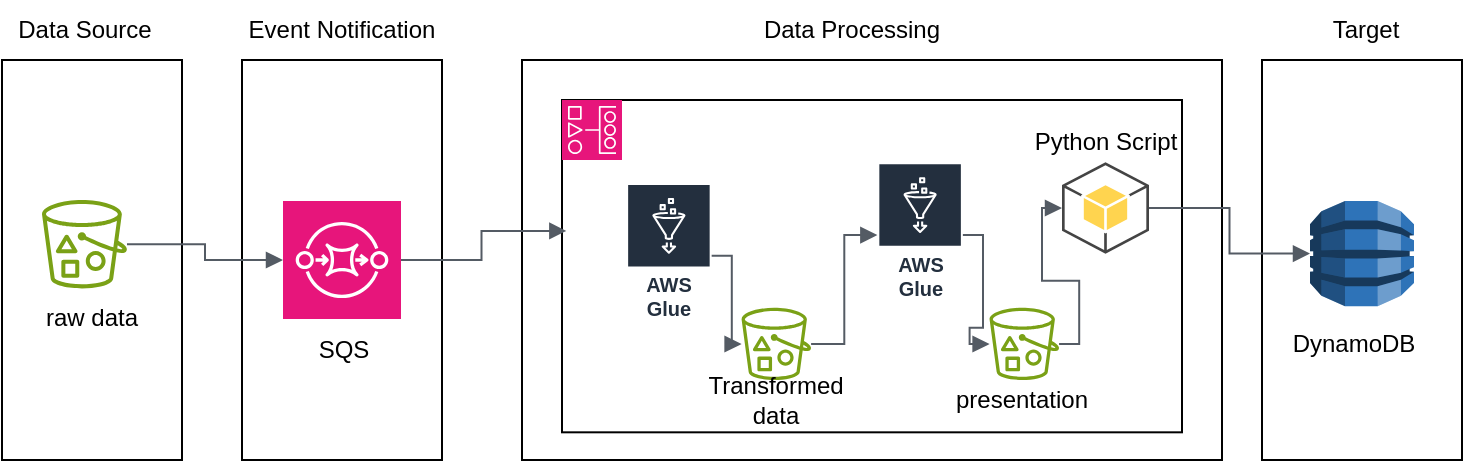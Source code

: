 <mxfile version="27.1.6">
  <diagram name="Page-1" id="WLIHEwgMQWzSAVIr-yDW">
    <mxGraphModel dx="1426" dy="791" grid="1" gridSize="10" guides="1" tooltips="1" connect="1" arrows="1" fold="1" page="1" pageScale="1" pageWidth="850" pageHeight="1100" math="0" shadow="0">
      <root>
        <mxCell id="0" />
        <mxCell id="1" parent="0" />
        <mxCell id="roTiI-cVfTf1T6BizycE-1" value="" style="rounded=0;whiteSpace=wrap;html=1;" vertex="1" parent="1">
          <mxGeometry x="40" y="120" width="90" height="200" as="geometry" />
        </mxCell>
        <mxCell id="roTiI-cVfTf1T6BizycE-2" value="" style="rounded=0;whiteSpace=wrap;html=1;" vertex="1" parent="1">
          <mxGeometry x="160" y="120" width="100" height="200" as="geometry" />
        </mxCell>
        <mxCell id="roTiI-cVfTf1T6BizycE-3" value="" style="rounded=0;whiteSpace=wrap;html=1;" vertex="1" parent="1">
          <mxGeometry x="300" y="120" width="350" height="200" as="geometry" />
        </mxCell>
        <mxCell id="roTiI-cVfTf1T6BizycE-4" value="" style="rounded=0;whiteSpace=wrap;html=1;" vertex="1" parent="1">
          <mxGeometry x="670" y="120" width="100" height="200" as="geometry" />
        </mxCell>
        <mxCell id="roTiI-cVfTf1T6BizycE-5" value="" style="sketch=0;outlineConnect=0;fontColor=#232F3E;gradientColor=none;fillColor=#7AA116;strokeColor=none;dashed=0;verticalLabelPosition=bottom;verticalAlign=top;align=center;html=1;fontSize=12;fontStyle=0;aspect=fixed;pointerEvents=1;shape=mxgraph.aws4.bucket_with_objects;" vertex="1" parent="1">
          <mxGeometry x="60" y="190" width="42.5" height="44.2" as="geometry" />
        </mxCell>
        <mxCell id="roTiI-cVfTf1T6BizycE-6" value="" style="sketch=0;points=[[0,0,0],[0.25,0,0],[0.5,0,0],[0.75,0,0],[1,0,0],[0,1,0],[0.25,1,0],[0.5,1,0],[0.75,1,0],[1,1,0],[0,0.25,0],[0,0.5,0],[0,0.75,0],[1,0.25,0],[1,0.5,0],[1,0.75,0]];outlineConnect=0;fontColor=#232F3E;fillColor=#E7157B;strokeColor=#ffffff;dashed=0;verticalLabelPosition=bottom;verticalAlign=top;align=center;html=1;fontSize=12;fontStyle=0;aspect=fixed;shape=mxgraph.aws4.resourceIcon;resIcon=mxgraph.aws4.sqs;" vertex="1" parent="1">
          <mxGeometry x="180.5" y="190.5" width="59" height="59" as="geometry" />
        </mxCell>
        <mxCell id="roTiI-cVfTf1T6BizycE-7" value="" style="group" vertex="1" connectable="0" parent="1">
          <mxGeometry x="320" y="140" width="310" height="170" as="geometry" />
        </mxCell>
        <mxCell id="roTiI-cVfTf1T6BizycE-8" value="" style="rounded=0;whiteSpace=wrap;html=1;" vertex="1" parent="roTiI-cVfTf1T6BizycE-7">
          <mxGeometry width="310" height="166.158" as="geometry" />
        </mxCell>
        <mxCell id="roTiI-cVfTf1T6BizycE-9" value="" style="sketch=0;points=[[0,0,0],[0.25,0,0],[0.5,0,0],[0.75,0,0],[1,0,0],[0,1,0],[0.25,1,0],[0.5,1,0],[0.75,1,0],[1,1,0],[0,0.25,0],[0,0.5,0],[0,0.75,0],[1,0.25,0],[1,0.5,0],[1,0.75,0]];outlineConnect=0;fontColor=#232F3E;fillColor=#E7157B;strokeColor=#ffffff;dashed=0;verticalLabelPosition=bottom;verticalAlign=top;align=center;html=1;fontSize=12;fontStyle=0;aspect=fixed;shape=mxgraph.aws4.resourceIcon;resIcon=mxgraph.aws4.managed_workflows_for_apache_airflow;" vertex="1" parent="roTiI-cVfTf1T6BizycE-7">
          <mxGeometry width="30" height="30" as="geometry" />
        </mxCell>
        <mxCell id="roTiI-cVfTf1T6BizycE-10" value="AWS Glue" style="sketch=0;outlineConnect=0;fontColor=#232F3E;gradientColor=none;strokeColor=#ffffff;fillColor=#232F3E;dashed=0;verticalLabelPosition=middle;verticalAlign=bottom;align=center;html=1;whiteSpace=wrap;fontSize=10;fontStyle=1;spacing=3;shape=mxgraph.aws4.productIcon;prIcon=mxgraph.aws4.glue;" vertex="1" parent="roTiI-cVfTf1T6BizycE-7">
          <mxGeometry x="32.069" y="41.539" width="42.759" height="72.694" as="geometry" />
        </mxCell>
        <mxCell id="roTiI-cVfTf1T6BizycE-11" value="AWS Glue" style="sketch=0;outlineConnect=0;fontColor=#232F3E;gradientColor=none;strokeColor=#ffffff;fillColor=#232F3E;dashed=0;verticalLabelPosition=middle;verticalAlign=bottom;align=center;html=1;whiteSpace=wrap;fontSize=10;fontStyle=1;spacing=3;shape=mxgraph.aws4.productIcon;prIcon=mxgraph.aws4.glue;" vertex="1" parent="roTiI-cVfTf1T6BizycE-7">
          <mxGeometry x="157.672" y="31.155" width="42.759" height="72.694" as="geometry" />
        </mxCell>
        <mxCell id="roTiI-cVfTf1T6BizycE-12" value="" style="sketch=0;outlineConnect=0;fontColor=#232F3E;gradientColor=none;fillColor=#7AA116;strokeColor=none;dashed=0;verticalLabelPosition=bottom;verticalAlign=top;align=center;html=1;fontSize=12;fontStyle=0;aspect=fixed;pointerEvents=1;shape=mxgraph.aws4.bucket_with_objects;" vertex="1" parent="roTiI-cVfTf1T6BizycE-7">
          <mxGeometry x="89.79" y="103.85" width="34.76" height="36.15" as="geometry" />
        </mxCell>
        <mxCell id="roTiI-cVfTf1T6BizycE-13" value="" style="edgeStyle=orthogonalEdgeStyle;html=1;endArrow=block;elbow=vertical;startArrow=none;endFill=1;strokeColor=#545B64;rounded=0;" edge="1" parent="roTiI-cVfTf1T6BizycE-7" source="roTiI-cVfTf1T6BizycE-10" target="roTiI-cVfTf1T6BizycE-12">
          <mxGeometry width="100" relative="1" as="geometry">
            <mxPoint x="-42.759" y="93.464" as="sourcePoint" />
            <mxPoint x="64.138" y="93.464" as="targetPoint" />
          </mxGeometry>
        </mxCell>
        <mxCell id="roTiI-cVfTf1T6BizycE-14" value="" style="edgeStyle=orthogonalEdgeStyle;html=1;endArrow=block;elbow=vertical;startArrow=none;endFill=1;strokeColor=#545B64;rounded=0;" edge="1" parent="roTiI-cVfTf1T6BizycE-7" source="roTiI-cVfTf1T6BizycE-12" target="roTiI-cVfTf1T6BizycE-11">
          <mxGeometry width="100" relative="1" as="geometry">
            <mxPoint x="-42.759" y="93.464" as="sourcePoint" />
            <mxPoint x="64.138" y="93.464" as="targetPoint" />
          </mxGeometry>
        </mxCell>
        <mxCell id="roTiI-cVfTf1T6BizycE-15" value="" style="sketch=0;outlineConnect=0;fontColor=#232F3E;gradientColor=none;fillColor=#7AA116;strokeColor=none;dashed=0;verticalLabelPosition=bottom;verticalAlign=top;align=center;html=1;fontSize=12;fontStyle=0;aspect=fixed;pointerEvents=1;shape=mxgraph.aws4.bucket_with_objects;" vertex="1" parent="roTiI-cVfTf1T6BizycE-7">
          <mxGeometry x="213.79" y="103.85" width="34.76" height="36.15" as="geometry" />
        </mxCell>
        <mxCell id="roTiI-cVfTf1T6BizycE-16" value="" style="edgeStyle=orthogonalEdgeStyle;html=1;endArrow=block;elbow=vertical;startArrow=none;endFill=1;strokeColor=#545B64;rounded=0;" edge="1" parent="roTiI-cVfTf1T6BizycE-7" source="roTiI-cVfTf1T6BizycE-11" target="roTiI-cVfTf1T6BizycE-15">
          <mxGeometry width="100" relative="1" as="geometry">
            <mxPoint x="-40" y="93.464" as="sourcePoint" />
            <mxPoint x="60" y="93.464" as="targetPoint" />
          </mxGeometry>
        </mxCell>
        <mxCell id="roTiI-cVfTf1T6BizycE-17" value="" style="outlineConnect=0;dashed=0;verticalLabelPosition=bottom;verticalAlign=top;align=center;html=1;shape=mxgraph.aws3.android;fillColor=#FFD44F;gradientColor=none;" vertex="1" parent="roTiI-cVfTf1T6BizycE-7">
          <mxGeometry x="250" y="31.155" width="43.5" height="45.693" as="geometry" />
        </mxCell>
        <mxCell id="roTiI-cVfTf1T6BizycE-18" value="" style="edgeStyle=orthogonalEdgeStyle;html=1;endArrow=block;elbow=vertical;startArrow=none;endFill=1;strokeColor=#545B64;rounded=0;entryX=0;entryY=0.5;entryDx=0;entryDy=0;entryPerimeter=0;" edge="1" parent="roTiI-cVfTf1T6BizycE-7" source="roTiI-cVfTf1T6BizycE-15" target="roTiI-cVfTf1T6BizycE-17">
          <mxGeometry width="100" relative="1" as="geometry">
            <mxPoint x="-40" y="93.464" as="sourcePoint" />
            <mxPoint x="60" y="93.464" as="targetPoint" />
          </mxGeometry>
        </mxCell>
        <mxCell id="roTiI-cVfTf1T6BizycE-29" value="Transformed data" style="text;strokeColor=none;align=center;fillColor=none;html=1;verticalAlign=middle;whiteSpace=wrap;rounded=0;" vertex="1" parent="roTiI-cVfTf1T6BizycE-7">
          <mxGeometry x="77.17" y="140.0" width="60" height="20.25" as="geometry" />
        </mxCell>
        <mxCell id="roTiI-cVfTf1T6BizycE-30" value="presentation" style="text;strokeColor=none;align=center;fillColor=none;html=1;verticalAlign=middle;whiteSpace=wrap;rounded=0;" vertex="1" parent="roTiI-cVfTf1T6BizycE-7">
          <mxGeometry x="200.43" y="140.0" width="60" height="20.25" as="geometry" />
        </mxCell>
        <mxCell id="roTiI-cVfTf1T6BizycE-45" value="Python Script" style="text;strokeColor=none;align=center;fillColor=none;html=1;verticalAlign=middle;whiteSpace=wrap;rounded=0;" vertex="1" parent="roTiI-cVfTf1T6BizycE-7">
          <mxGeometry x="225.88" y="10.9" width="91.75" height="20.25" as="geometry" />
        </mxCell>
        <mxCell id="roTiI-cVfTf1T6BizycE-19" value="" style="outlineConnect=0;dashed=0;verticalLabelPosition=bottom;verticalAlign=top;align=center;html=1;shape=mxgraph.aws3.dynamo_db;fillColor=#2E73B8;gradientColor=none;" vertex="1" parent="1">
          <mxGeometry x="694" y="190.5" width="52" height="52.6" as="geometry" />
        </mxCell>
        <mxCell id="roTiI-cVfTf1T6BizycE-20" value="" style="edgeStyle=orthogonalEdgeStyle;html=1;endArrow=block;elbow=vertical;startArrow=none;endFill=1;strokeColor=#545B64;rounded=0;entryX=0;entryY=0.5;entryDx=0;entryDy=0;entryPerimeter=0;" edge="1" parent="1" source="roTiI-cVfTf1T6BizycE-5" target="roTiI-cVfTf1T6BizycE-6">
          <mxGeometry width="100" relative="1" as="geometry">
            <mxPoint x="280" y="230" as="sourcePoint" />
            <mxPoint x="380" y="230" as="targetPoint" />
          </mxGeometry>
        </mxCell>
        <mxCell id="roTiI-cVfTf1T6BizycE-21" value="" style="edgeStyle=orthogonalEdgeStyle;html=1;endArrow=block;elbow=vertical;startArrow=none;endFill=1;strokeColor=#545B64;rounded=0;exitX=1;exitY=0.5;exitDx=0;exitDy=0;exitPerimeter=0;entryX=0.007;entryY=0.394;entryDx=0;entryDy=0;entryPerimeter=0;" edge="1" parent="1" source="roTiI-cVfTf1T6BizycE-6" target="roTiI-cVfTf1T6BizycE-8">
          <mxGeometry width="100" relative="1" as="geometry">
            <mxPoint x="280" y="230" as="sourcePoint" />
            <mxPoint x="380" y="230" as="targetPoint" />
          </mxGeometry>
        </mxCell>
        <mxCell id="roTiI-cVfTf1T6BizycE-22" value="Data Source" style="text;strokeColor=none;align=center;fillColor=none;html=1;verticalAlign=middle;whiteSpace=wrap;rounded=0;" vertex="1" parent="1">
          <mxGeometry x="43.75" y="90" width="75" height="30" as="geometry" />
        </mxCell>
        <mxCell id="roTiI-cVfTf1T6BizycE-23" value="Event Notification" style="text;strokeColor=none;align=center;fillColor=none;html=1;verticalAlign=middle;whiteSpace=wrap;rounded=0;" vertex="1" parent="1">
          <mxGeometry x="161.25" y="90" width="97.5" height="30" as="geometry" />
        </mxCell>
        <mxCell id="roTiI-cVfTf1T6BizycE-24" value="Data Processing" style="text;strokeColor=none;align=center;fillColor=none;html=1;verticalAlign=middle;whiteSpace=wrap;rounded=0;" vertex="1" parent="1">
          <mxGeometry x="416.25" y="90" width="97.5" height="30" as="geometry" />
        </mxCell>
        <mxCell id="roTiI-cVfTf1T6BizycE-25" value="Target" style="text;strokeColor=none;align=center;fillColor=none;html=1;verticalAlign=middle;whiteSpace=wrap;rounded=0;" vertex="1" parent="1">
          <mxGeometry x="672.5" y="90" width="97.5" height="30" as="geometry" />
        </mxCell>
        <mxCell id="roTiI-cVfTf1T6BizycE-26" value="" style="edgeStyle=orthogonalEdgeStyle;html=1;endArrow=block;elbow=vertical;startArrow=none;endFill=1;strokeColor=#545B64;rounded=0;exitX=1;exitY=0.5;exitDx=0;exitDy=0;exitPerimeter=0;" edge="1" parent="1" source="roTiI-cVfTf1T6BizycE-17" target="roTiI-cVfTf1T6BizycE-19">
          <mxGeometry width="100" relative="1" as="geometry">
            <mxPoint x="280" y="230" as="sourcePoint" />
            <mxPoint x="380" y="230" as="targetPoint" />
          </mxGeometry>
        </mxCell>
        <mxCell id="roTiI-cVfTf1T6BizycE-27" value="raw data" style="text;strokeColor=none;align=center;fillColor=none;html=1;verticalAlign=middle;whiteSpace=wrap;rounded=0;" vertex="1" parent="1">
          <mxGeometry x="55" y="234.2" width="60" height="30" as="geometry" />
        </mxCell>
        <mxCell id="roTiI-cVfTf1T6BizycE-28" value="SQS" style="text;strokeColor=none;align=center;fillColor=none;html=1;verticalAlign=middle;whiteSpace=wrap;rounded=0;" vertex="1" parent="1">
          <mxGeometry x="180.5" y="249.5" width="60" height="30" as="geometry" />
        </mxCell>
        <mxCell id="roTiI-cVfTf1T6BizycE-46" value="DynamoDB" style="text;strokeColor=none;align=center;fillColor=none;html=1;verticalAlign=middle;whiteSpace=wrap;rounded=0;" vertex="1" parent="1">
          <mxGeometry x="670" y="251.8" width="91.75" height="20.25" as="geometry" />
        </mxCell>
      </root>
    </mxGraphModel>
  </diagram>
</mxfile>
